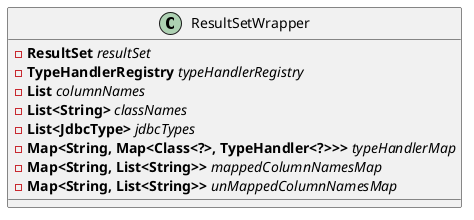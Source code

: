 @startuml

class ResultSetWrapper {
	- <b>ResultSet</b> <i>resultSet</i>
	- <b>TypeHandlerRegistry</b> <i>typeHandlerRegistry</i>
	- <b>List</b> <i>columnNames</i>
	- <b>List<String></b> <i>classNames</i>
	- <b>List<JdbcType></b> <i>jdbcTypes</i>
	- <b>Map<String, Map<Class<?>, TypeHandler<?>>></b> <i>typeHandlerMap</i>
	- <b>Map<String, List<String>></b> <i>mappedColumnNamesMap</i>
	- <b>Map<String, List<String>></b> <i>unMappedColumnNamesMap</i>
}

@enduml